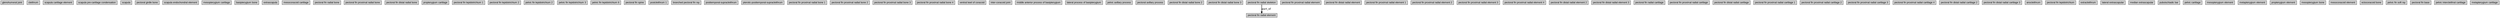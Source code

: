 digraph "token0" {
graph [ranksep=0.25, fontname=Arial,  nodesep=0.25, ranksep=0.5];
node [fontname=Arial, style=filled, height=0, width=0, shape=box];
edge [style="setlinewidth(2)"];
"UBERON:0001470" [label="glenohumeral joint"]
"UBERON:0004741" [label="cleithrum"]
"UBERON:0006290" [label="scapula cartilage element"]
"UBERON:0006291" [label="scapula pre-cartilage condensation"]
"UBERON:0006849" [label="scapula"]
"UBERON:0007829" [label="pectoral girdle bone"]
"UBERON:0015057" [label="scapula endochondral element"]
"UBERON:1500007" [label="mesopterygium cartilage"]
"UBERON:2000623" [label="basipterygium bone"]
"UBERON:2000663" [label="extrascapula"]
"UBERON:2001537" [label="mesocoracoid cartilage"]
"UBERON:2001586" [label="pectoral fin radial bone"]
"UBERON:2001587" [label="pectoral fin proximal radial bone"]
"UBERON:2001588" [label="pectoral fin distal radial bone"]
"UBERON:2001589" [label="propterygium cartilage"]
"UBERON:2001761" [label="pectoral fin lepidotrichium 1"]
"UBERON:2001762" [label="pectoral fin lepidotrichium 2"]
"UBERON:2001777" [label="pelvic fin lepidotrichium 2"]
"UBERON:2001778" [label="pelvic fin lepidotrichium 3"]
"UBERON:2001781" [label="pelvic fin lepidotrichium 6"]
"UBERON:2001787" [label="pectoral fin spine"]
"UBERON:2001852" [label="postcleithrum 1"]
"UBERON:2001993" [label="branched pectoral fin ray"]
"UBERON:2001998" [label="posttemporal-supracleithrum"]
"UBERON:2002019" [label="pterotic-posttemporal-supracleithrum"]
"UBERON:2002026" [label="pectoral fin proximal radial bone 1"]
"UBERON:2002027" [label="pectoral fin proximal radial bone 2"]
"UBERON:2002028" [label="pectoral fin proximal radial bone 3"]
"UBERON:2002029" [label="pectoral fin proximal radial bone 4"]
"UBERON:2002030" [label="ventral keel of coracoid"]
"UBERON:2002040" [label="inter-coracoid joint"]
"UBERON:2002072" [label="middle anterior process of basipterygium"]
"UBERON:2002076" [label="lateral process of basipterygium"]
"UBERON:2002086" [label="pelvic axillary process"]
"UBERON:2002087" [label="pectoral axillary process"]
"UBERON:2002279" [label="pectoral fin distal radial bone 2"]
"UBERON:2002280" [label="pectoral fin distal radial bone 3"]
"UBERON:2101586" [label="pectoral fin radial element"]
"UBERON:2101587" [label="pectoral fin proximal radial element"]
"UBERON:2101588" [label="pectoral fin distal radial element"]
"UBERON:2102026" [label="pectoral fin proximal radial element 1"]
"UBERON:2102027" [label="pectoral fin proximal radial element 2"]
"UBERON:2102028" [label="pectoral fin proximal radial element 3"]
"UBERON:2102029" [label="pectoral fin proximal radial element 4"]
"UBERON:2102279" [label="pectoral fin distal radial element 2"]
"UBERON:2102280" [label="pectoral fin distal radial element 3"]
"UBERON:2201586" [label="pectoral fin radial cartilage"]
"UBERON:2201587" [label="pectoral fin proximal radial cartilage"]
"UBERON:2201588" [label="pectoral fin distal radial cartilage"]
"UBERON:2202026" [label="pectoral fin proximal radial cartilage 1"]
"UBERON:2202027" [label="pectoral fin proximal radial cartilage 2"]
"UBERON:2202028" [label="pectoral fin proximal radial cartilage 3"]
"UBERON:2202029" [label="pectoral fin proximal radial cartilage 4"]
"UBERON:2202279" [label="pectoral fin distal radial cartilage 2"]
"UBERON:2202280" [label="pectoral fin distal radial cartilage 3"]
"UBERON:4000160" [label="anocleithrum"]
"UBERON:4000175" [label="pectoral fin lepidotrichium"]
"UBERON:4200022" [label="extracleithrum"]
"UBERON:4200099" [label="lateral extrascapular"]
"UBERON:4200103" [label="median extrascapular"]
"UBERON:4200135" [label="puboischiadic bar"]
"UBERON:4300016" [label="pelvic cartilage"]
"UBERON:4300081" [label="mesopterygium element"]
"UBERON:4300082" [label="metapterygium element"]
"UBERON:4300083" [label="propterygium element"]
"UBERON:4300087" [label="mesopterygium bone"]
"UBERON:4300092" [label="mesocoracoid element"]
"UBERON:4300104" [label="ectocoracoid bone"]
"UBERON:4300117" [label="pelvic fin soft ray"]
"UBERON:4300147" [label="pectoral fin base"]
"UBERON:4300151" [label="pelvic intercleithral cartilage"]
"UBERON:4400000" [label="metapterygium cartilage"]
"UBERON:4440009" [label="pectoral fin radial skeleton"]
"UBERON:4440009" -> "UBERON:2101586" [label="part_of"]
}
